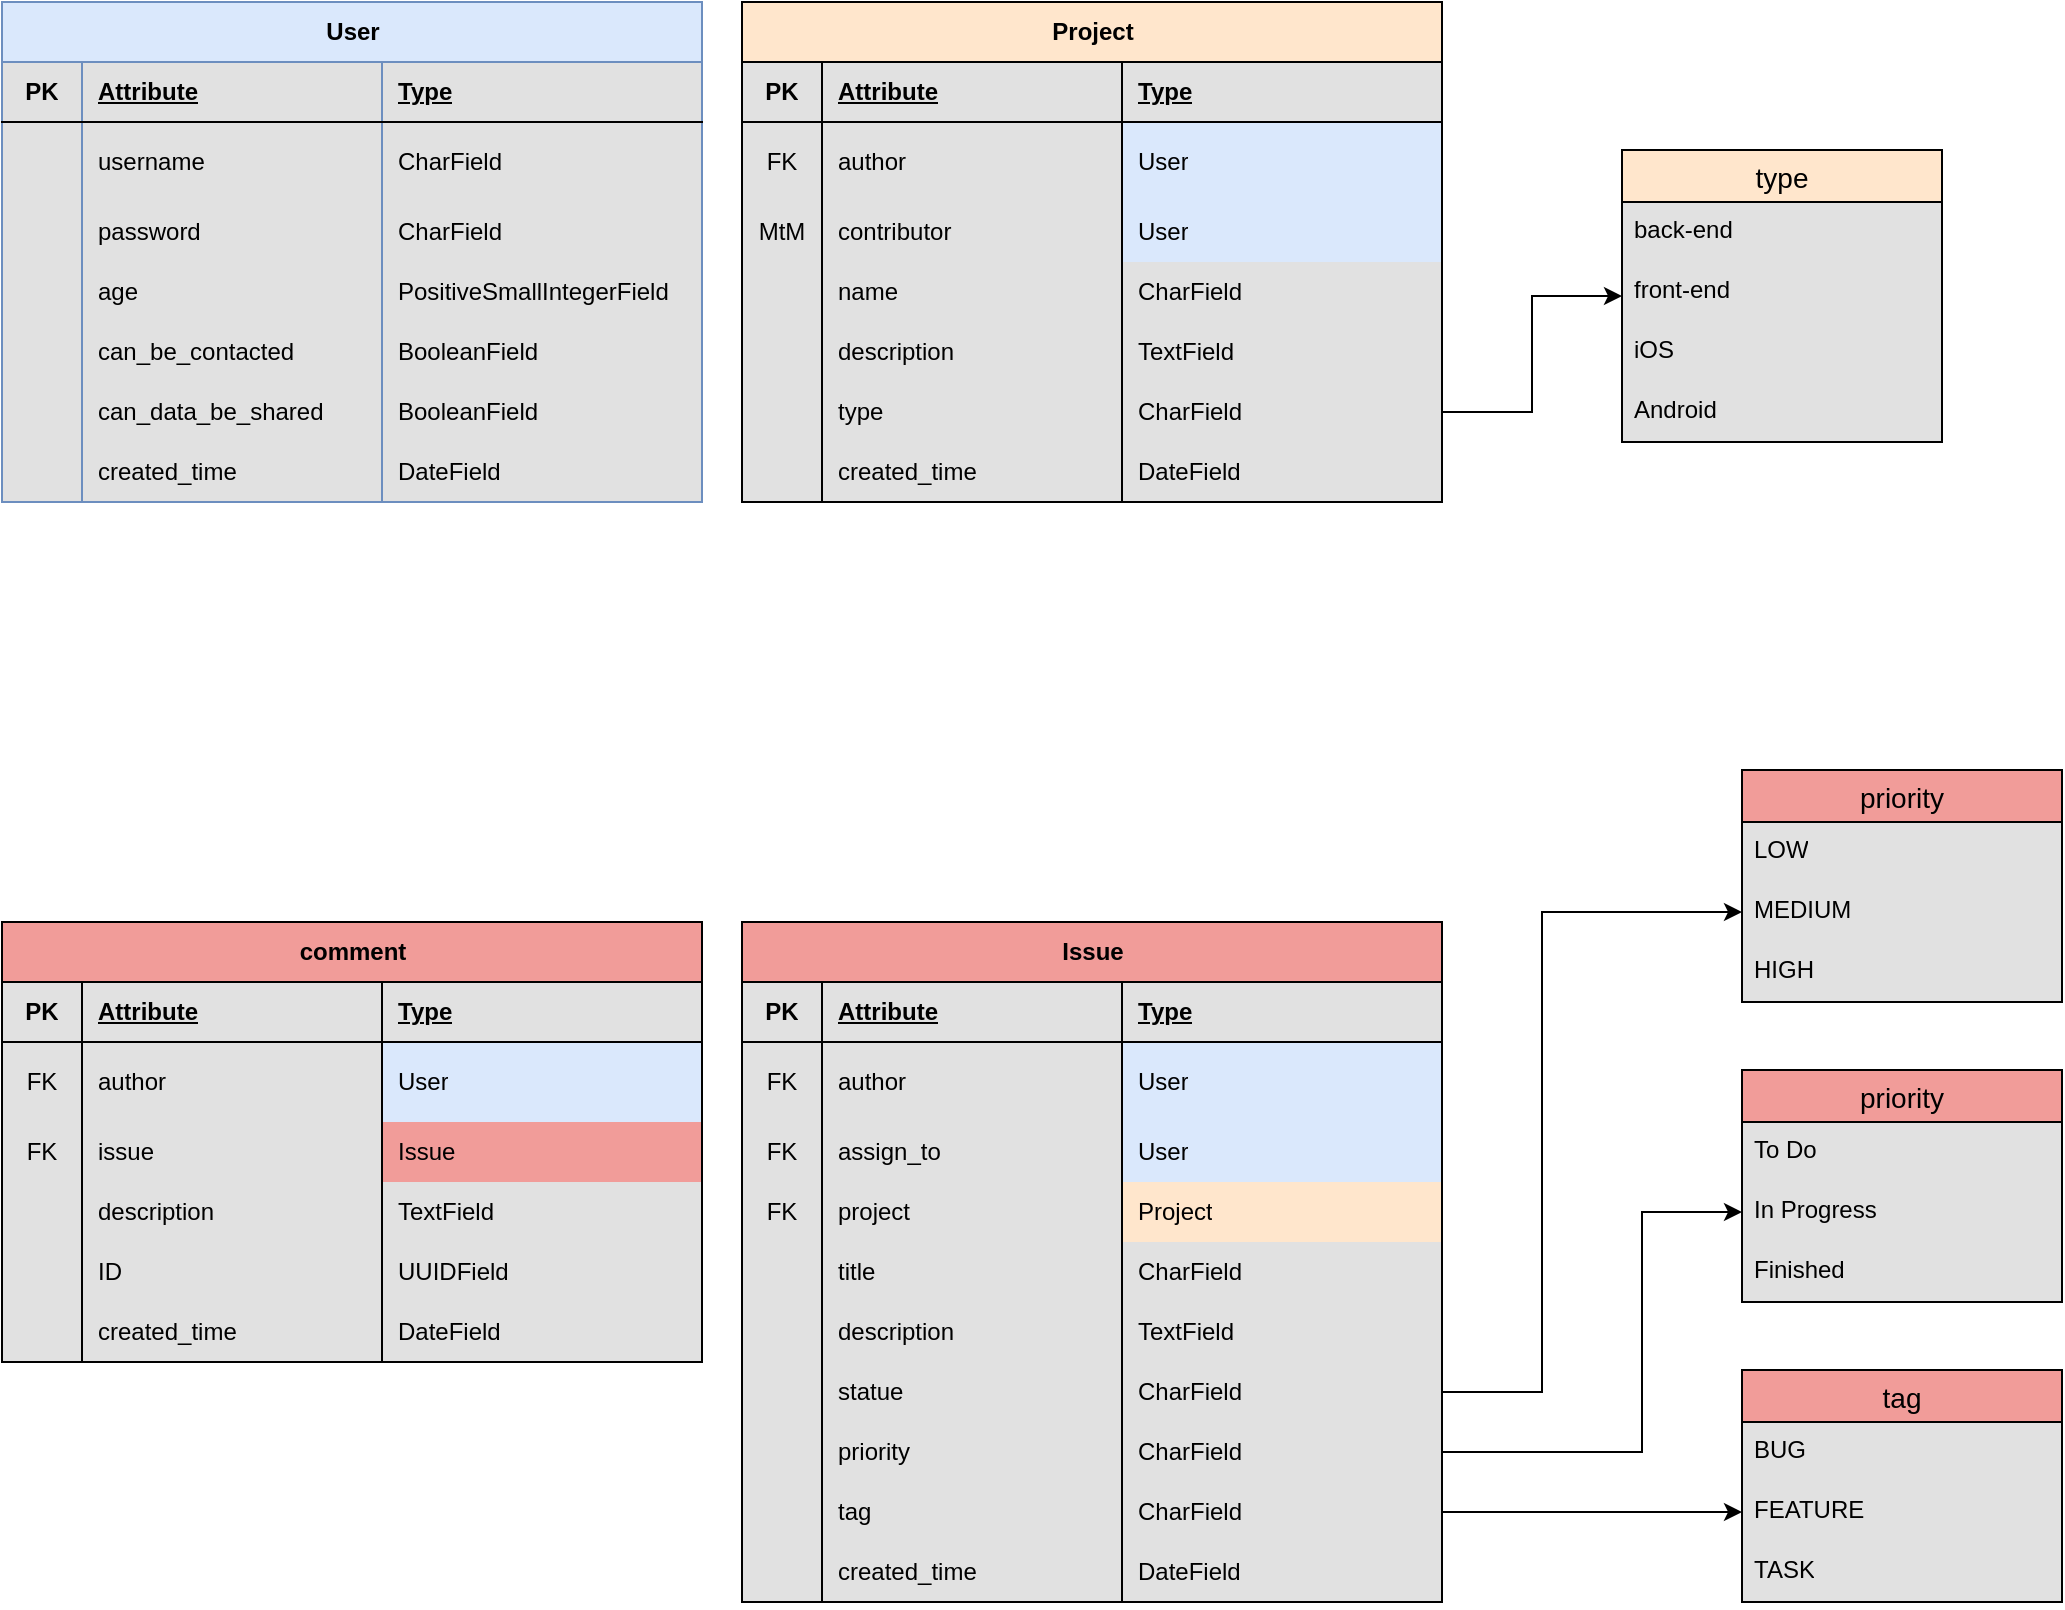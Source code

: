 <mxfile version="21.6.6" type="github">
  <diagram name="Page-1" id="hRt73MzeivpGr3lq0yE6">
    <mxGraphModel dx="1127" dy="781" grid="1" gridSize="10" guides="1" tooltips="1" connect="1" arrows="1" fold="1" page="1" pageScale="1" pageWidth="827" pageHeight="1169" math="0" shadow="0">
      <root>
        <mxCell id="0" />
        <mxCell id="1" parent="0" />
        <mxCell id="jlHGhS_9mQjkKGIasaXm-36" value="User" style="shape=table;startSize=30;container=1;collapsible=1;childLayout=tableLayout;fixedRows=1;rowLines=0;fontStyle=1;align=center;resizeLast=1;html=1;fillColor=#dae8fc;strokeColor=#6c8ebf;swimlaneFillColor=#E1E1E1;" parent="1" vertex="1">
          <mxGeometry y="40" width="350" height="250" as="geometry">
            <mxRectangle x="130" y="505" width="70" height="30" as="alternateBounds" />
          </mxGeometry>
        </mxCell>
        <mxCell id="jlHGhS_9mQjkKGIasaXm-37" value="" style="shape=tableRow;horizontal=0;startSize=0;swimlaneHead=0;swimlaneBody=0;fillColor=none;collapsible=0;dropTarget=0;points=[[0,0.5],[1,0.5]];portConstraint=eastwest;top=0;left=0;right=0;bottom=1;" parent="jlHGhS_9mQjkKGIasaXm-36" vertex="1">
          <mxGeometry y="30" width="350" height="30" as="geometry" />
        </mxCell>
        <mxCell id="jlHGhS_9mQjkKGIasaXm-38" value="PK" style="shape=partialRectangle;connectable=0;fillColor=none;top=0;left=0;bottom=0;right=0;fontStyle=1;overflow=hidden;whiteSpace=wrap;html=1;" parent="jlHGhS_9mQjkKGIasaXm-37" vertex="1">
          <mxGeometry width="40" height="30" as="geometry">
            <mxRectangle width="40" height="30" as="alternateBounds" />
          </mxGeometry>
        </mxCell>
        <mxCell id="jlHGhS_9mQjkKGIasaXm-39" value="Attribute" style="shape=partialRectangle;connectable=0;fillColor=none;top=0;left=0;bottom=0;right=0;align=left;spacingLeft=6;fontStyle=5;overflow=hidden;whiteSpace=wrap;html=1;" parent="jlHGhS_9mQjkKGIasaXm-37" vertex="1">
          <mxGeometry x="40" width="150" height="30" as="geometry">
            <mxRectangle width="150" height="30" as="alternateBounds" />
          </mxGeometry>
        </mxCell>
        <mxCell id="jlHGhS_9mQjkKGIasaXm-49" value="Type" style="shape=partialRectangle;connectable=0;fillColor=none;top=0;left=0;bottom=0;right=0;align=left;spacingLeft=6;fontStyle=5;overflow=hidden;whiteSpace=wrap;html=1;" parent="jlHGhS_9mQjkKGIasaXm-37" vertex="1">
          <mxGeometry x="190" width="160" height="30" as="geometry">
            <mxRectangle width="160" height="30" as="alternateBounds" />
          </mxGeometry>
        </mxCell>
        <mxCell id="jlHGhS_9mQjkKGIasaXm-40" value="" style="shape=tableRow;horizontal=0;startSize=0;swimlaneHead=0;swimlaneBody=0;fillColor=none;collapsible=0;dropTarget=0;points=[[0,0.5],[1,0.5]];portConstraint=eastwest;top=0;left=0;right=0;bottom=0;" parent="jlHGhS_9mQjkKGIasaXm-36" vertex="1">
          <mxGeometry y="60" width="350" height="40" as="geometry" />
        </mxCell>
        <mxCell id="jlHGhS_9mQjkKGIasaXm-41" value="" style="shape=partialRectangle;connectable=0;fillColor=none;top=0;left=0;bottom=0;right=0;editable=1;overflow=hidden;whiteSpace=wrap;html=1;" parent="jlHGhS_9mQjkKGIasaXm-40" vertex="1">
          <mxGeometry width="40" height="40" as="geometry">
            <mxRectangle width="40" height="40" as="alternateBounds" />
          </mxGeometry>
        </mxCell>
        <mxCell id="jlHGhS_9mQjkKGIasaXm-42" value="username" style="shape=partialRectangle;connectable=0;fillColor=none;top=0;left=0;bottom=0;right=0;align=left;spacingLeft=6;overflow=hidden;whiteSpace=wrap;html=1;" parent="jlHGhS_9mQjkKGIasaXm-40" vertex="1">
          <mxGeometry x="40" width="150" height="40" as="geometry">
            <mxRectangle width="150" height="40" as="alternateBounds" />
          </mxGeometry>
        </mxCell>
        <mxCell id="jlHGhS_9mQjkKGIasaXm-50" value="CharField" style="shape=partialRectangle;connectable=0;fillColor=none;top=0;left=0;bottom=0;right=0;align=left;spacingLeft=6;overflow=hidden;whiteSpace=wrap;html=1;" parent="jlHGhS_9mQjkKGIasaXm-40" vertex="1">
          <mxGeometry x="190" width="160" height="40" as="geometry">
            <mxRectangle width="160" height="40" as="alternateBounds" />
          </mxGeometry>
        </mxCell>
        <mxCell id="jlHGhS_9mQjkKGIasaXm-43" value="" style="shape=tableRow;horizontal=0;startSize=0;swimlaneHead=0;swimlaneBody=0;fillColor=none;collapsible=0;dropTarget=0;points=[[0,0.5],[1,0.5]];portConstraint=eastwest;top=0;left=0;right=0;bottom=0;" parent="jlHGhS_9mQjkKGIasaXm-36" vertex="1">
          <mxGeometry y="100" width="350" height="30" as="geometry" />
        </mxCell>
        <mxCell id="jlHGhS_9mQjkKGIasaXm-44" value="" style="shape=partialRectangle;connectable=0;fillColor=none;top=0;left=0;bottom=0;right=0;editable=1;overflow=hidden;whiteSpace=wrap;html=1;" parent="jlHGhS_9mQjkKGIasaXm-43" vertex="1">
          <mxGeometry width="40" height="30" as="geometry">
            <mxRectangle width="40" height="30" as="alternateBounds" />
          </mxGeometry>
        </mxCell>
        <mxCell id="jlHGhS_9mQjkKGIasaXm-45" value="password" style="shape=partialRectangle;connectable=0;fillColor=none;top=0;left=0;bottom=0;right=0;align=left;spacingLeft=6;overflow=hidden;whiteSpace=wrap;html=1;" parent="jlHGhS_9mQjkKGIasaXm-43" vertex="1">
          <mxGeometry x="40" width="150" height="30" as="geometry">
            <mxRectangle width="150" height="30" as="alternateBounds" />
          </mxGeometry>
        </mxCell>
        <mxCell id="jlHGhS_9mQjkKGIasaXm-51" value="CharField" style="shape=partialRectangle;connectable=0;fillColor=none;top=0;left=0;bottom=0;right=0;align=left;spacingLeft=6;overflow=hidden;whiteSpace=wrap;html=1;" parent="jlHGhS_9mQjkKGIasaXm-43" vertex="1">
          <mxGeometry x="190" width="160" height="30" as="geometry">
            <mxRectangle width="160" height="30" as="alternateBounds" />
          </mxGeometry>
        </mxCell>
        <mxCell id="jlHGhS_9mQjkKGIasaXm-46" value="" style="shape=tableRow;horizontal=0;startSize=0;swimlaneHead=0;swimlaneBody=0;fillColor=none;collapsible=0;dropTarget=0;points=[[0,0.5],[1,0.5]];portConstraint=eastwest;top=0;left=0;right=0;bottom=0;" parent="jlHGhS_9mQjkKGIasaXm-36" vertex="1">
          <mxGeometry y="130" width="350" height="30" as="geometry" />
        </mxCell>
        <mxCell id="jlHGhS_9mQjkKGIasaXm-47" value="" style="shape=partialRectangle;connectable=0;fillColor=none;top=0;left=0;bottom=0;right=0;editable=1;overflow=hidden;whiteSpace=wrap;html=1;" parent="jlHGhS_9mQjkKGIasaXm-46" vertex="1">
          <mxGeometry width="40" height="30" as="geometry">
            <mxRectangle width="40" height="30" as="alternateBounds" />
          </mxGeometry>
        </mxCell>
        <mxCell id="jlHGhS_9mQjkKGIasaXm-48" value="age" style="shape=partialRectangle;connectable=0;fillColor=none;top=0;left=0;bottom=0;right=0;align=left;spacingLeft=6;overflow=hidden;whiteSpace=wrap;html=1;" parent="jlHGhS_9mQjkKGIasaXm-46" vertex="1">
          <mxGeometry x="40" width="150" height="30" as="geometry">
            <mxRectangle width="150" height="30" as="alternateBounds" />
          </mxGeometry>
        </mxCell>
        <mxCell id="jlHGhS_9mQjkKGIasaXm-52" value="PositiveSmallIntegerField" style="shape=partialRectangle;connectable=0;fillColor=none;top=0;left=0;bottom=0;right=0;align=left;spacingLeft=6;overflow=hidden;whiteSpace=wrap;html=1;" parent="jlHGhS_9mQjkKGIasaXm-46" vertex="1">
          <mxGeometry x="190" width="160" height="30" as="geometry">
            <mxRectangle width="160" height="30" as="alternateBounds" />
          </mxGeometry>
        </mxCell>
        <mxCell id="jlHGhS_9mQjkKGIasaXm-53" style="shape=tableRow;horizontal=0;startSize=0;swimlaneHead=0;swimlaneBody=0;fillColor=none;collapsible=0;dropTarget=0;points=[[0,0.5],[1,0.5]];portConstraint=eastwest;top=0;left=0;right=0;bottom=0;" parent="jlHGhS_9mQjkKGIasaXm-36" vertex="1">
          <mxGeometry y="160" width="350" height="30" as="geometry" />
        </mxCell>
        <mxCell id="jlHGhS_9mQjkKGIasaXm-54" style="shape=partialRectangle;connectable=0;fillColor=none;top=0;left=0;bottom=0;right=0;editable=1;overflow=hidden;whiteSpace=wrap;html=1;" parent="jlHGhS_9mQjkKGIasaXm-53" vertex="1">
          <mxGeometry width="40" height="30" as="geometry">
            <mxRectangle width="40" height="30" as="alternateBounds" />
          </mxGeometry>
        </mxCell>
        <mxCell id="jlHGhS_9mQjkKGIasaXm-55" value="can_be_contacted" style="shape=partialRectangle;connectable=0;fillColor=none;top=0;left=0;bottom=0;right=0;align=left;spacingLeft=6;overflow=hidden;whiteSpace=wrap;html=1;" parent="jlHGhS_9mQjkKGIasaXm-53" vertex="1">
          <mxGeometry x="40" width="150" height="30" as="geometry">
            <mxRectangle width="150" height="30" as="alternateBounds" />
          </mxGeometry>
        </mxCell>
        <mxCell id="jlHGhS_9mQjkKGIasaXm-56" value="BooleanField" style="shape=partialRectangle;connectable=0;fillColor=none;top=0;left=0;bottom=0;right=0;align=left;spacingLeft=6;overflow=hidden;whiteSpace=wrap;html=1;" parent="jlHGhS_9mQjkKGIasaXm-53" vertex="1">
          <mxGeometry x="190" width="160" height="30" as="geometry">
            <mxRectangle width="160" height="30" as="alternateBounds" />
          </mxGeometry>
        </mxCell>
        <mxCell id="jlHGhS_9mQjkKGIasaXm-57" style="shape=tableRow;horizontal=0;startSize=0;swimlaneHead=0;swimlaneBody=0;fillColor=none;collapsible=0;dropTarget=0;points=[[0,0.5],[1,0.5]];portConstraint=eastwest;top=0;left=0;right=0;bottom=0;" parent="jlHGhS_9mQjkKGIasaXm-36" vertex="1">
          <mxGeometry y="190" width="350" height="30" as="geometry" />
        </mxCell>
        <mxCell id="jlHGhS_9mQjkKGIasaXm-58" style="shape=partialRectangle;connectable=0;fillColor=none;top=0;left=0;bottom=0;right=0;editable=1;overflow=hidden;whiteSpace=wrap;html=1;" parent="jlHGhS_9mQjkKGIasaXm-57" vertex="1">
          <mxGeometry width="40" height="30" as="geometry">
            <mxRectangle width="40" height="30" as="alternateBounds" />
          </mxGeometry>
        </mxCell>
        <mxCell id="jlHGhS_9mQjkKGIasaXm-59" value="can_data_be_shared" style="shape=partialRectangle;connectable=0;fillColor=none;top=0;left=0;bottom=0;right=0;align=left;spacingLeft=6;overflow=hidden;whiteSpace=wrap;html=1;" parent="jlHGhS_9mQjkKGIasaXm-57" vertex="1">
          <mxGeometry x="40" width="150" height="30" as="geometry">
            <mxRectangle width="150" height="30" as="alternateBounds" />
          </mxGeometry>
        </mxCell>
        <mxCell id="jlHGhS_9mQjkKGIasaXm-60" value="BooleanField" style="shape=partialRectangle;connectable=0;fillColor=none;top=0;left=0;bottom=0;right=0;align=left;spacingLeft=6;overflow=hidden;whiteSpace=wrap;html=1;" parent="jlHGhS_9mQjkKGIasaXm-57" vertex="1">
          <mxGeometry x="190" width="160" height="30" as="geometry">
            <mxRectangle width="160" height="30" as="alternateBounds" />
          </mxGeometry>
        </mxCell>
        <mxCell id="rgfM2bZMvJBFgNOk26my-33" style="shape=tableRow;horizontal=0;startSize=0;swimlaneHead=0;swimlaneBody=0;fillColor=none;collapsible=0;dropTarget=0;points=[[0,0.5],[1,0.5]];portConstraint=eastwest;top=0;left=0;right=0;bottom=0;" vertex="1" parent="jlHGhS_9mQjkKGIasaXm-36">
          <mxGeometry y="220" width="350" height="30" as="geometry" />
        </mxCell>
        <mxCell id="rgfM2bZMvJBFgNOk26my-34" style="shape=partialRectangle;connectable=0;fillColor=none;top=0;left=0;bottom=0;right=0;editable=1;overflow=hidden;whiteSpace=wrap;html=1;" vertex="1" parent="rgfM2bZMvJBFgNOk26my-33">
          <mxGeometry width="40" height="30" as="geometry">
            <mxRectangle width="40" height="30" as="alternateBounds" />
          </mxGeometry>
        </mxCell>
        <mxCell id="rgfM2bZMvJBFgNOk26my-35" value="created_time" style="shape=partialRectangle;connectable=0;fillColor=none;top=0;left=0;bottom=0;right=0;align=left;spacingLeft=6;overflow=hidden;whiteSpace=wrap;html=1;" vertex="1" parent="rgfM2bZMvJBFgNOk26my-33">
          <mxGeometry x="40" width="150" height="30" as="geometry">
            <mxRectangle width="150" height="30" as="alternateBounds" />
          </mxGeometry>
        </mxCell>
        <mxCell id="rgfM2bZMvJBFgNOk26my-36" value="DateField" style="shape=partialRectangle;connectable=0;fillColor=none;top=0;left=0;bottom=0;right=0;align=left;spacingLeft=6;overflow=hidden;whiteSpace=wrap;html=1;" vertex="1" parent="rgfM2bZMvJBFgNOk26my-33">
          <mxGeometry x="190" width="160" height="30" as="geometry">
            <mxRectangle width="160" height="30" as="alternateBounds" />
          </mxGeometry>
        </mxCell>
        <mxCell id="jlHGhS_9mQjkKGIasaXm-62" value="Project" style="shape=table;startSize=30;container=1;collapsible=1;childLayout=tableLayout;fixedRows=1;rowLines=0;fontStyle=1;align=center;resizeLast=1;html=1;fillColor=#ffe6cc;strokeColor=#000000;swimlaneFillColor=#E1E1E1;" parent="1" vertex="1">
          <mxGeometry x="370" y="40" width="350" height="250" as="geometry">
            <mxRectangle x="130" y="505" width="70" height="30" as="alternateBounds" />
          </mxGeometry>
        </mxCell>
        <mxCell id="jlHGhS_9mQjkKGIasaXm-63" value="" style="shape=tableRow;horizontal=0;startSize=0;swimlaneHead=0;swimlaneBody=0;fillColor=none;collapsible=0;dropTarget=0;points=[[0,0.5],[1,0.5]];portConstraint=eastwest;top=0;left=0;right=0;bottom=1;" parent="jlHGhS_9mQjkKGIasaXm-62" vertex="1">
          <mxGeometry y="30" width="350" height="30" as="geometry" />
        </mxCell>
        <mxCell id="jlHGhS_9mQjkKGIasaXm-64" value="PK" style="shape=partialRectangle;connectable=0;fillColor=none;top=0;left=0;bottom=0;right=0;fontStyle=1;overflow=hidden;whiteSpace=wrap;html=1;" parent="jlHGhS_9mQjkKGIasaXm-63" vertex="1">
          <mxGeometry width="40" height="30" as="geometry">
            <mxRectangle width="40" height="30" as="alternateBounds" />
          </mxGeometry>
        </mxCell>
        <mxCell id="jlHGhS_9mQjkKGIasaXm-65" value="Attribute" style="shape=partialRectangle;connectable=0;fillColor=none;top=0;left=0;bottom=0;right=0;align=left;spacingLeft=6;fontStyle=5;overflow=hidden;whiteSpace=wrap;html=1;" parent="jlHGhS_9mQjkKGIasaXm-63" vertex="1">
          <mxGeometry x="40" width="150" height="30" as="geometry">
            <mxRectangle width="150" height="30" as="alternateBounds" />
          </mxGeometry>
        </mxCell>
        <mxCell id="jlHGhS_9mQjkKGIasaXm-66" value="Type" style="shape=partialRectangle;connectable=0;fillColor=none;top=0;left=0;bottom=0;right=0;align=left;spacingLeft=6;fontStyle=5;overflow=hidden;whiteSpace=wrap;html=1;strokeColor=default;" parent="jlHGhS_9mQjkKGIasaXm-63" vertex="1">
          <mxGeometry x="190" width="160" height="30" as="geometry">
            <mxRectangle width="160" height="30" as="alternateBounds" />
          </mxGeometry>
        </mxCell>
        <mxCell id="jlHGhS_9mQjkKGIasaXm-67" value="" style="shape=tableRow;horizontal=0;startSize=0;swimlaneHead=0;swimlaneBody=0;fillColor=none;collapsible=0;dropTarget=0;points=[[0,0.5],[1,0.5]];portConstraint=eastwest;top=0;left=0;right=0;bottom=0;" parent="jlHGhS_9mQjkKGIasaXm-62" vertex="1">
          <mxGeometry y="60" width="350" height="40" as="geometry" />
        </mxCell>
        <mxCell id="jlHGhS_9mQjkKGIasaXm-68" value="FK" style="shape=partialRectangle;connectable=0;fillColor=none;top=0;left=0;bottom=0;right=0;editable=1;overflow=hidden;whiteSpace=wrap;html=1;" parent="jlHGhS_9mQjkKGIasaXm-67" vertex="1">
          <mxGeometry width="40" height="40" as="geometry">
            <mxRectangle width="40" height="40" as="alternateBounds" />
          </mxGeometry>
        </mxCell>
        <mxCell id="jlHGhS_9mQjkKGIasaXm-69" value="author" style="shape=partialRectangle;connectable=0;fillColor=none;top=0;left=0;bottom=0;right=0;align=left;spacingLeft=6;overflow=hidden;whiteSpace=wrap;html=1;" parent="jlHGhS_9mQjkKGIasaXm-67" vertex="1">
          <mxGeometry x="40" width="150" height="40" as="geometry">
            <mxRectangle width="150" height="40" as="alternateBounds" />
          </mxGeometry>
        </mxCell>
        <mxCell id="jlHGhS_9mQjkKGIasaXm-70" value="User" style="shape=partialRectangle;connectable=0;fillColor=#dae8fc;top=1;left=1;bottom=0;right=1;align=left;spacingLeft=6;overflow=hidden;whiteSpace=wrap;html=1;strokeColor=#000000;strokeWidth=1;fillStyle=auto;perimeterSpacing=0;container=0;" parent="jlHGhS_9mQjkKGIasaXm-67" vertex="1">
          <mxGeometry x="190" width="160" height="40" as="geometry">
            <mxRectangle width="160" height="40" as="alternateBounds" />
          </mxGeometry>
        </mxCell>
        <mxCell id="jlHGhS_9mQjkKGIasaXm-71" value="" style="shape=tableRow;horizontal=0;startSize=0;swimlaneHead=0;swimlaneBody=0;fillColor=none;collapsible=0;dropTarget=0;points=[[0,0.5],[1,0.5]];portConstraint=eastwest;top=0;left=0;right=0;bottom=0;" parent="jlHGhS_9mQjkKGIasaXm-62" vertex="1">
          <mxGeometry y="100" width="350" height="30" as="geometry" />
        </mxCell>
        <mxCell id="jlHGhS_9mQjkKGIasaXm-72" value="MtM" style="shape=partialRectangle;connectable=0;fillColor=none;top=0;left=0;bottom=0;right=0;editable=1;overflow=hidden;whiteSpace=wrap;html=1;" parent="jlHGhS_9mQjkKGIasaXm-71" vertex="1">
          <mxGeometry width="40" height="30" as="geometry">
            <mxRectangle width="40" height="30" as="alternateBounds" />
          </mxGeometry>
        </mxCell>
        <mxCell id="jlHGhS_9mQjkKGIasaXm-73" value="contributor" style="shape=partialRectangle;connectable=0;fillColor=none;top=0;left=0;bottom=0;right=0;align=left;spacingLeft=6;overflow=hidden;whiteSpace=wrap;html=1;" parent="jlHGhS_9mQjkKGIasaXm-71" vertex="1">
          <mxGeometry x="40" width="150" height="30" as="geometry">
            <mxRectangle width="150" height="30" as="alternateBounds" />
          </mxGeometry>
        </mxCell>
        <mxCell id="jlHGhS_9mQjkKGIasaXm-74" value="User" style="shape=partialRectangle;connectable=0;fillColor=#dae8fc;top=0;left=1;bottom=0;right=1;align=left;spacingLeft=6;overflow=hidden;whiteSpace=wrap;html=1;strokeColor=#000000;" parent="jlHGhS_9mQjkKGIasaXm-71" vertex="1">
          <mxGeometry x="190" width="160" height="30" as="geometry">
            <mxRectangle width="160" height="30" as="alternateBounds" />
          </mxGeometry>
        </mxCell>
        <mxCell id="jlHGhS_9mQjkKGIasaXm-75" value="" style="shape=tableRow;horizontal=0;startSize=0;swimlaneHead=0;swimlaneBody=0;fillColor=none;collapsible=0;dropTarget=0;points=[[0,0.5],[1,0.5]];portConstraint=eastwest;top=0;left=0;right=0;bottom=0;" parent="jlHGhS_9mQjkKGIasaXm-62" vertex="1">
          <mxGeometry y="130" width="350" height="30" as="geometry" />
        </mxCell>
        <mxCell id="jlHGhS_9mQjkKGIasaXm-76" value="" style="shape=partialRectangle;connectable=0;fillColor=none;top=0;left=0;bottom=0;right=0;editable=1;overflow=hidden;whiteSpace=wrap;html=1;" parent="jlHGhS_9mQjkKGIasaXm-75" vertex="1">
          <mxGeometry width="40" height="30" as="geometry">
            <mxRectangle width="40" height="30" as="alternateBounds" />
          </mxGeometry>
        </mxCell>
        <mxCell id="jlHGhS_9mQjkKGIasaXm-77" value="name" style="shape=partialRectangle;connectable=0;fillColor=none;top=0;left=0;bottom=0;right=0;align=left;spacingLeft=6;overflow=hidden;whiteSpace=wrap;html=1;" parent="jlHGhS_9mQjkKGIasaXm-75" vertex="1">
          <mxGeometry x="40" width="150" height="30" as="geometry">
            <mxRectangle width="150" height="30" as="alternateBounds" />
          </mxGeometry>
        </mxCell>
        <mxCell id="jlHGhS_9mQjkKGIasaXm-78" value="CharField" style="shape=partialRectangle;connectable=0;fillColor=none;top=0;left=0;bottom=0;right=0;align=left;spacingLeft=6;overflow=hidden;whiteSpace=wrap;html=1;" parent="jlHGhS_9mQjkKGIasaXm-75" vertex="1">
          <mxGeometry x="190" width="160" height="30" as="geometry">
            <mxRectangle width="160" height="30" as="alternateBounds" />
          </mxGeometry>
        </mxCell>
        <mxCell id="jlHGhS_9mQjkKGIasaXm-79" style="shape=tableRow;horizontal=0;startSize=0;swimlaneHead=0;swimlaneBody=0;fillColor=none;collapsible=0;dropTarget=0;points=[[0,0.5],[1,0.5]];portConstraint=eastwest;top=0;left=0;right=0;bottom=0;" parent="jlHGhS_9mQjkKGIasaXm-62" vertex="1">
          <mxGeometry y="160" width="350" height="30" as="geometry" />
        </mxCell>
        <mxCell id="jlHGhS_9mQjkKGIasaXm-80" style="shape=partialRectangle;connectable=0;fillColor=none;top=0;left=0;bottom=0;right=0;editable=1;overflow=hidden;whiteSpace=wrap;html=1;" parent="jlHGhS_9mQjkKGIasaXm-79" vertex="1">
          <mxGeometry width="40" height="30" as="geometry">
            <mxRectangle width="40" height="30" as="alternateBounds" />
          </mxGeometry>
        </mxCell>
        <mxCell id="jlHGhS_9mQjkKGIasaXm-81" value="description" style="shape=partialRectangle;connectable=0;fillColor=none;top=0;left=0;bottom=0;right=0;align=left;spacingLeft=6;overflow=hidden;whiteSpace=wrap;html=1;" parent="jlHGhS_9mQjkKGIasaXm-79" vertex="1">
          <mxGeometry x="40" width="150" height="30" as="geometry">
            <mxRectangle width="150" height="30" as="alternateBounds" />
          </mxGeometry>
        </mxCell>
        <mxCell id="jlHGhS_9mQjkKGIasaXm-82" value="&lt;div&gt;TextField&lt;/div&gt;" style="shape=partialRectangle;connectable=0;fillColor=none;top=0;left=0;bottom=0;right=0;align=left;spacingLeft=6;overflow=hidden;whiteSpace=wrap;html=1;" parent="jlHGhS_9mQjkKGIasaXm-79" vertex="1">
          <mxGeometry x="190" width="160" height="30" as="geometry">
            <mxRectangle width="160" height="30" as="alternateBounds" />
          </mxGeometry>
        </mxCell>
        <mxCell id="jlHGhS_9mQjkKGIasaXm-83" style="shape=tableRow;horizontal=0;startSize=0;swimlaneHead=0;swimlaneBody=0;fillColor=none;collapsible=0;dropTarget=0;points=[[0,0.5],[1,0.5]];portConstraint=eastwest;top=0;left=0;right=0;bottom=0;" parent="jlHGhS_9mQjkKGIasaXm-62" vertex="1">
          <mxGeometry y="190" width="350" height="30" as="geometry" />
        </mxCell>
        <mxCell id="jlHGhS_9mQjkKGIasaXm-84" style="shape=partialRectangle;connectable=0;fillColor=none;top=0;left=0;bottom=0;right=0;editable=1;overflow=hidden;whiteSpace=wrap;html=1;" parent="jlHGhS_9mQjkKGIasaXm-83" vertex="1">
          <mxGeometry width="40" height="30" as="geometry">
            <mxRectangle width="40" height="30" as="alternateBounds" />
          </mxGeometry>
        </mxCell>
        <mxCell id="jlHGhS_9mQjkKGIasaXm-85" value="type" style="shape=partialRectangle;connectable=0;fillColor=none;top=0;left=0;bottom=0;right=0;align=left;spacingLeft=6;overflow=hidden;whiteSpace=wrap;html=1;" parent="jlHGhS_9mQjkKGIasaXm-83" vertex="1">
          <mxGeometry x="40" width="150" height="30" as="geometry">
            <mxRectangle width="150" height="30" as="alternateBounds" />
          </mxGeometry>
        </mxCell>
        <mxCell id="jlHGhS_9mQjkKGIasaXm-86" value="CharField" style="shape=partialRectangle;connectable=0;fillColor=none;top=0;left=0;bottom=0;right=0;align=left;spacingLeft=6;overflow=hidden;whiteSpace=wrap;html=1;" parent="jlHGhS_9mQjkKGIasaXm-83" vertex="1">
          <mxGeometry x="190" width="160" height="30" as="geometry">
            <mxRectangle width="160" height="30" as="alternateBounds" />
          </mxGeometry>
        </mxCell>
        <mxCell id="rgfM2bZMvJBFgNOk26my-29" style="shape=tableRow;horizontal=0;startSize=0;swimlaneHead=0;swimlaneBody=0;fillColor=none;collapsible=0;dropTarget=0;points=[[0,0.5],[1,0.5]];portConstraint=eastwest;top=0;left=0;right=0;bottom=0;" vertex="1" parent="jlHGhS_9mQjkKGIasaXm-62">
          <mxGeometry y="220" width="350" height="30" as="geometry" />
        </mxCell>
        <mxCell id="rgfM2bZMvJBFgNOk26my-30" style="shape=partialRectangle;connectable=0;fillColor=none;top=0;left=0;bottom=0;right=0;editable=1;overflow=hidden;whiteSpace=wrap;html=1;" vertex="1" parent="rgfM2bZMvJBFgNOk26my-29">
          <mxGeometry width="40" height="30" as="geometry">
            <mxRectangle width="40" height="30" as="alternateBounds" />
          </mxGeometry>
        </mxCell>
        <mxCell id="rgfM2bZMvJBFgNOk26my-31" value="created_time" style="shape=partialRectangle;connectable=0;fillColor=none;top=0;left=0;bottom=0;right=0;align=left;spacingLeft=6;overflow=hidden;whiteSpace=wrap;html=1;" vertex="1" parent="rgfM2bZMvJBFgNOk26my-29">
          <mxGeometry x="40" width="150" height="30" as="geometry">
            <mxRectangle width="150" height="30" as="alternateBounds" />
          </mxGeometry>
        </mxCell>
        <mxCell id="rgfM2bZMvJBFgNOk26my-32" value="DateField" style="shape=partialRectangle;connectable=0;fillColor=none;top=0;left=0;bottom=0;right=0;align=left;spacingLeft=6;overflow=hidden;whiteSpace=wrap;html=1;" vertex="1" parent="rgfM2bZMvJBFgNOk26my-29">
          <mxGeometry x="190" width="160" height="30" as="geometry">
            <mxRectangle width="160" height="30" as="alternateBounds" />
          </mxGeometry>
        </mxCell>
        <mxCell id="jlHGhS_9mQjkKGIasaXm-87" value="type" style="swimlane;fontStyle=0;childLayout=stackLayout;horizontal=1;startSize=26;horizontalStack=0;resizeParent=1;resizeParentMax=0;resizeLast=0;collapsible=1;marginBottom=0;align=center;fontSize=14;fillColor=#ffe6cc;strokeColor=#000000;swimlaneFillColor=#E1E1E1;" parent="1" vertex="1">
          <mxGeometry x="810" y="114" width="160" height="146" as="geometry">
            <mxRectangle x="650" y="440" width="60" height="30" as="alternateBounds" />
          </mxGeometry>
        </mxCell>
        <mxCell id="jlHGhS_9mQjkKGIasaXm-88" value="back-end" style="text;strokeColor=none;fillColor=none;spacingLeft=4;spacingRight=4;overflow=hidden;rotatable=0;points=[[0,0.5],[1,0.5]];portConstraint=eastwest;fontSize=12;whiteSpace=wrap;html=1;" parent="jlHGhS_9mQjkKGIasaXm-87" vertex="1">
          <mxGeometry y="26" width="160" height="30" as="geometry" />
        </mxCell>
        <mxCell id="jlHGhS_9mQjkKGIasaXm-89" value="front-end" style="text;strokeColor=none;fillColor=none;spacingLeft=4;spacingRight=4;overflow=hidden;rotatable=0;points=[[0,0.5],[1,0.5]];portConstraint=eastwest;fontSize=12;whiteSpace=wrap;html=1;" parent="jlHGhS_9mQjkKGIasaXm-87" vertex="1">
          <mxGeometry y="56" width="160" height="30" as="geometry" />
        </mxCell>
        <mxCell id="jlHGhS_9mQjkKGIasaXm-90" value="iOS" style="text;strokeColor=none;fillColor=none;spacingLeft=4;spacingRight=4;overflow=hidden;rotatable=0;points=[[0,0.5],[1,0.5]];portConstraint=eastwest;fontSize=12;whiteSpace=wrap;html=1;" parent="jlHGhS_9mQjkKGIasaXm-87" vertex="1">
          <mxGeometry y="86" width="160" height="30" as="geometry" />
        </mxCell>
        <mxCell id="jlHGhS_9mQjkKGIasaXm-92" value="Android" style="text;strokeColor=none;fillColor=none;spacingLeft=4;spacingRight=4;overflow=hidden;rotatable=0;points=[[0,0.5],[1,0.5]];portConstraint=eastwest;fontSize=12;whiteSpace=wrap;html=1;" parent="jlHGhS_9mQjkKGIasaXm-87" vertex="1">
          <mxGeometry y="116" width="160" height="30" as="geometry" />
        </mxCell>
        <mxCell id="jlHGhS_9mQjkKGIasaXm-91" style="edgeStyle=orthogonalEdgeStyle;rounded=0;orthogonalLoop=1;jettySize=auto;html=1;exitX=1;exitY=0.5;exitDx=0;exitDy=0;entryX=0;entryY=0.5;entryDx=0;entryDy=0;" parent="1" source="jlHGhS_9mQjkKGIasaXm-83" target="jlHGhS_9mQjkKGIasaXm-87" edge="1">
          <mxGeometry relative="1" as="geometry" />
        </mxCell>
        <mxCell id="jlHGhS_9mQjkKGIasaXm-118" value="Issue" style="shape=table;startSize=30;container=1;collapsible=1;childLayout=tableLayout;fixedRows=1;rowLines=0;fontStyle=1;align=center;resizeLast=1;html=1;fillColor=#F19C99;strokeColor=#000000;swimlaneFillColor=#E1E1E1;" parent="1" vertex="1">
          <mxGeometry x="370" y="500" width="350" height="340" as="geometry">
            <mxRectangle x="130" y="505" width="70" height="30" as="alternateBounds" />
          </mxGeometry>
        </mxCell>
        <mxCell id="jlHGhS_9mQjkKGIasaXm-119" value="" style="shape=tableRow;horizontal=0;startSize=0;swimlaneHead=0;swimlaneBody=0;fillColor=none;collapsible=0;dropTarget=0;points=[[0,0.5],[1,0.5]];portConstraint=eastwest;top=0;left=0;right=0;bottom=1;" parent="jlHGhS_9mQjkKGIasaXm-118" vertex="1">
          <mxGeometry y="30" width="350" height="30" as="geometry" />
        </mxCell>
        <mxCell id="jlHGhS_9mQjkKGIasaXm-120" value="PK" style="shape=partialRectangle;connectable=0;fillColor=none;top=0;left=0;bottom=0;right=0;fontStyle=1;overflow=hidden;whiteSpace=wrap;html=1;" parent="jlHGhS_9mQjkKGIasaXm-119" vertex="1">
          <mxGeometry width="40" height="30" as="geometry">
            <mxRectangle width="40" height="30" as="alternateBounds" />
          </mxGeometry>
        </mxCell>
        <mxCell id="jlHGhS_9mQjkKGIasaXm-121" value="Attribute" style="shape=partialRectangle;connectable=0;fillColor=none;top=0;left=0;bottom=0;right=0;align=left;spacingLeft=6;fontStyle=5;overflow=hidden;whiteSpace=wrap;html=1;" parent="jlHGhS_9mQjkKGIasaXm-119" vertex="1">
          <mxGeometry x="40" width="150" height="30" as="geometry">
            <mxRectangle width="150" height="30" as="alternateBounds" />
          </mxGeometry>
        </mxCell>
        <mxCell id="jlHGhS_9mQjkKGIasaXm-122" value="Type" style="shape=partialRectangle;connectable=0;fillColor=none;top=0;left=0;bottom=0;right=0;align=left;spacingLeft=6;fontStyle=5;overflow=hidden;whiteSpace=wrap;html=1;strokeColor=default;" parent="jlHGhS_9mQjkKGIasaXm-119" vertex="1">
          <mxGeometry x="190" width="160" height="30" as="geometry">
            <mxRectangle width="160" height="30" as="alternateBounds" />
          </mxGeometry>
        </mxCell>
        <mxCell id="jlHGhS_9mQjkKGIasaXm-123" value="" style="shape=tableRow;horizontal=0;startSize=0;swimlaneHead=0;swimlaneBody=0;fillColor=none;collapsible=0;dropTarget=0;points=[[0,0.5],[1,0.5]];portConstraint=eastwest;top=0;left=0;right=0;bottom=0;" parent="jlHGhS_9mQjkKGIasaXm-118" vertex="1">
          <mxGeometry y="60" width="350" height="40" as="geometry" />
        </mxCell>
        <mxCell id="jlHGhS_9mQjkKGIasaXm-124" value="FK" style="shape=partialRectangle;connectable=0;fillColor=none;top=0;left=0;bottom=0;right=0;editable=1;overflow=hidden;whiteSpace=wrap;html=1;" parent="jlHGhS_9mQjkKGIasaXm-123" vertex="1">
          <mxGeometry width="40" height="40" as="geometry">
            <mxRectangle width="40" height="40" as="alternateBounds" />
          </mxGeometry>
        </mxCell>
        <mxCell id="jlHGhS_9mQjkKGIasaXm-125" value="author" style="shape=partialRectangle;connectable=0;fillColor=none;top=0;left=0;bottom=0;right=0;align=left;spacingLeft=6;overflow=hidden;whiteSpace=wrap;html=1;" parent="jlHGhS_9mQjkKGIasaXm-123" vertex="1">
          <mxGeometry x="40" width="150" height="40" as="geometry">
            <mxRectangle width="150" height="40" as="alternateBounds" />
          </mxGeometry>
        </mxCell>
        <mxCell id="jlHGhS_9mQjkKGIasaXm-126" value="User" style="shape=partialRectangle;connectable=0;fillColor=#dae8fc;top=1;left=1;bottom=0;right=1;align=left;spacingLeft=6;overflow=hidden;whiteSpace=wrap;html=1;strokeColor=#000000;strokeWidth=1;fillStyle=auto;perimeterSpacing=0;container=0;" parent="jlHGhS_9mQjkKGIasaXm-123" vertex="1">
          <mxGeometry x="190" width="160" height="40" as="geometry">
            <mxRectangle width="160" height="40" as="alternateBounds" />
          </mxGeometry>
        </mxCell>
        <mxCell id="jlHGhS_9mQjkKGIasaXm-147" style="shape=tableRow;horizontal=0;startSize=0;swimlaneHead=0;swimlaneBody=0;fillColor=none;collapsible=0;dropTarget=0;points=[[0,0.5],[1,0.5]];portConstraint=eastwest;top=0;left=0;right=0;bottom=0;" parent="jlHGhS_9mQjkKGIasaXm-118" vertex="1">
          <mxGeometry y="100" width="350" height="30" as="geometry" />
        </mxCell>
        <mxCell id="jlHGhS_9mQjkKGIasaXm-148" value="FK" style="shape=partialRectangle;connectable=0;fillColor=none;top=0;left=0;bottom=0;right=0;editable=1;overflow=hidden;whiteSpace=wrap;html=1;" parent="jlHGhS_9mQjkKGIasaXm-147" vertex="1">
          <mxGeometry width="40" height="30" as="geometry">
            <mxRectangle width="40" height="30" as="alternateBounds" />
          </mxGeometry>
        </mxCell>
        <mxCell id="jlHGhS_9mQjkKGIasaXm-149" value="assign_to" style="shape=partialRectangle;connectable=0;fillColor=none;top=0;left=0;bottom=0;right=0;align=left;spacingLeft=6;overflow=hidden;whiteSpace=wrap;html=1;" parent="jlHGhS_9mQjkKGIasaXm-147" vertex="1">
          <mxGeometry x="40" width="150" height="30" as="geometry">
            <mxRectangle width="150" height="30" as="alternateBounds" />
          </mxGeometry>
        </mxCell>
        <mxCell id="jlHGhS_9mQjkKGIasaXm-150" value="User" style="shape=partialRectangle;connectable=0;fillColor=#dae8fc;top=0;left=1;bottom=0;right=1;align=left;spacingLeft=6;overflow=hidden;whiteSpace=wrap;html=1;strokeColor=#000000;strokeWidth=1;" parent="jlHGhS_9mQjkKGIasaXm-147" vertex="1">
          <mxGeometry x="190" width="160" height="30" as="geometry">
            <mxRectangle width="160" height="30" as="alternateBounds" />
          </mxGeometry>
        </mxCell>
        <mxCell id="jlHGhS_9mQjkKGIasaXm-127" value="" style="shape=tableRow;horizontal=0;startSize=0;swimlaneHead=0;swimlaneBody=0;fillColor=none;collapsible=0;dropTarget=0;points=[[0,0.5],[1,0.5]];portConstraint=eastwest;top=0;left=0;right=0;bottom=0;" parent="jlHGhS_9mQjkKGIasaXm-118" vertex="1">
          <mxGeometry y="130" width="350" height="30" as="geometry" />
        </mxCell>
        <mxCell id="jlHGhS_9mQjkKGIasaXm-128" value="FK" style="shape=partialRectangle;connectable=0;fillColor=none;top=0;left=0;bottom=0;right=0;editable=1;overflow=hidden;whiteSpace=wrap;html=1;" parent="jlHGhS_9mQjkKGIasaXm-127" vertex="1">
          <mxGeometry width="40" height="30" as="geometry">
            <mxRectangle width="40" height="30" as="alternateBounds" />
          </mxGeometry>
        </mxCell>
        <mxCell id="jlHGhS_9mQjkKGIasaXm-129" value="project" style="shape=partialRectangle;connectable=0;fillColor=none;top=0;left=0;bottom=0;right=0;align=left;spacingLeft=6;overflow=hidden;whiteSpace=wrap;html=1;" parent="jlHGhS_9mQjkKGIasaXm-127" vertex="1">
          <mxGeometry x="40" width="150" height="30" as="geometry">
            <mxRectangle width="150" height="30" as="alternateBounds" />
          </mxGeometry>
        </mxCell>
        <mxCell id="jlHGhS_9mQjkKGIasaXm-130" value="Project" style="shape=partialRectangle;connectable=0;fillColor=#ffe6cc;top=0;left=1;bottom=0;right=1;align=left;spacingLeft=6;overflow=hidden;whiteSpace=wrap;html=1;strokeColor=#000000;strokeWidth=1;" parent="jlHGhS_9mQjkKGIasaXm-127" vertex="1">
          <mxGeometry x="190" width="160" height="30" as="geometry">
            <mxRectangle width="160" height="30" as="alternateBounds" />
          </mxGeometry>
        </mxCell>
        <mxCell id="jlHGhS_9mQjkKGIasaXm-131" value="" style="shape=tableRow;horizontal=0;startSize=0;swimlaneHead=0;swimlaneBody=0;fillColor=none;collapsible=0;dropTarget=0;points=[[0,0.5],[1,0.5]];portConstraint=eastwest;top=0;left=0;right=0;bottom=0;" parent="jlHGhS_9mQjkKGIasaXm-118" vertex="1">
          <mxGeometry y="160" width="350" height="30" as="geometry" />
        </mxCell>
        <mxCell id="jlHGhS_9mQjkKGIasaXm-132" value="" style="shape=partialRectangle;connectable=0;fillColor=none;top=0;left=0;bottom=0;right=0;editable=1;overflow=hidden;whiteSpace=wrap;html=1;" parent="jlHGhS_9mQjkKGIasaXm-131" vertex="1">
          <mxGeometry width="40" height="30" as="geometry">
            <mxRectangle width="40" height="30" as="alternateBounds" />
          </mxGeometry>
        </mxCell>
        <mxCell id="jlHGhS_9mQjkKGIasaXm-133" value="title" style="shape=partialRectangle;connectable=0;fillColor=none;top=0;left=0;bottom=0;right=0;align=left;spacingLeft=6;overflow=hidden;whiteSpace=wrap;html=1;" parent="jlHGhS_9mQjkKGIasaXm-131" vertex="1">
          <mxGeometry x="40" width="150" height="30" as="geometry">
            <mxRectangle width="150" height="30" as="alternateBounds" />
          </mxGeometry>
        </mxCell>
        <mxCell id="jlHGhS_9mQjkKGIasaXm-134" value="CharField" style="shape=partialRectangle;connectable=0;fillColor=none;top=0;left=0;bottom=0;right=0;align=left;spacingLeft=6;overflow=hidden;whiteSpace=wrap;html=1;" parent="jlHGhS_9mQjkKGIasaXm-131" vertex="1">
          <mxGeometry x="190" width="160" height="30" as="geometry">
            <mxRectangle width="160" height="30" as="alternateBounds" />
          </mxGeometry>
        </mxCell>
        <mxCell id="jlHGhS_9mQjkKGIasaXm-135" style="shape=tableRow;horizontal=0;startSize=0;swimlaneHead=0;swimlaneBody=0;fillColor=none;collapsible=0;dropTarget=0;points=[[0,0.5],[1,0.5]];portConstraint=eastwest;top=0;left=0;right=0;bottom=0;" parent="jlHGhS_9mQjkKGIasaXm-118" vertex="1">
          <mxGeometry y="190" width="350" height="30" as="geometry" />
        </mxCell>
        <mxCell id="jlHGhS_9mQjkKGIasaXm-136" style="shape=partialRectangle;connectable=0;fillColor=none;top=0;left=0;bottom=0;right=0;editable=1;overflow=hidden;whiteSpace=wrap;html=1;" parent="jlHGhS_9mQjkKGIasaXm-135" vertex="1">
          <mxGeometry width="40" height="30" as="geometry">
            <mxRectangle width="40" height="30" as="alternateBounds" />
          </mxGeometry>
        </mxCell>
        <mxCell id="jlHGhS_9mQjkKGIasaXm-137" value="description" style="shape=partialRectangle;connectable=0;fillColor=none;top=0;left=0;bottom=0;right=0;align=left;spacingLeft=6;overflow=hidden;whiteSpace=wrap;html=1;" parent="jlHGhS_9mQjkKGIasaXm-135" vertex="1">
          <mxGeometry x="40" width="150" height="30" as="geometry">
            <mxRectangle width="150" height="30" as="alternateBounds" />
          </mxGeometry>
        </mxCell>
        <mxCell id="jlHGhS_9mQjkKGIasaXm-138" value="&lt;div&gt;TextField&lt;/div&gt;" style="shape=partialRectangle;connectable=0;fillColor=none;top=0;left=0;bottom=0;right=0;align=left;spacingLeft=6;overflow=hidden;whiteSpace=wrap;html=1;" parent="jlHGhS_9mQjkKGIasaXm-135" vertex="1">
          <mxGeometry x="190" width="160" height="30" as="geometry">
            <mxRectangle width="160" height="30" as="alternateBounds" />
          </mxGeometry>
        </mxCell>
        <mxCell id="jlHGhS_9mQjkKGIasaXm-139" style="shape=tableRow;horizontal=0;startSize=0;swimlaneHead=0;swimlaneBody=0;fillColor=none;collapsible=0;dropTarget=0;points=[[0,0.5],[1,0.5]];portConstraint=eastwest;top=0;left=0;right=0;bottom=0;" parent="jlHGhS_9mQjkKGIasaXm-118" vertex="1">
          <mxGeometry y="220" width="350" height="30" as="geometry" />
        </mxCell>
        <mxCell id="jlHGhS_9mQjkKGIasaXm-140" style="shape=partialRectangle;connectable=0;fillColor=none;top=0;left=0;bottom=0;right=0;editable=1;overflow=hidden;whiteSpace=wrap;html=1;" parent="jlHGhS_9mQjkKGIasaXm-139" vertex="1">
          <mxGeometry width="40" height="30" as="geometry">
            <mxRectangle width="40" height="30" as="alternateBounds" />
          </mxGeometry>
        </mxCell>
        <mxCell id="jlHGhS_9mQjkKGIasaXm-141" value="statue" style="shape=partialRectangle;connectable=0;fillColor=none;top=0;left=0;bottom=0;right=0;align=left;spacingLeft=6;overflow=hidden;whiteSpace=wrap;html=1;" parent="jlHGhS_9mQjkKGIasaXm-139" vertex="1">
          <mxGeometry x="40" width="150" height="30" as="geometry">
            <mxRectangle width="150" height="30" as="alternateBounds" />
          </mxGeometry>
        </mxCell>
        <mxCell id="jlHGhS_9mQjkKGIasaXm-142" value="CharField" style="shape=partialRectangle;connectable=0;fillColor=none;top=0;left=0;bottom=0;right=0;align=left;spacingLeft=6;overflow=hidden;whiteSpace=wrap;html=1;" parent="jlHGhS_9mQjkKGIasaXm-139" vertex="1">
          <mxGeometry x="190" width="160" height="30" as="geometry">
            <mxRectangle width="160" height="30" as="alternateBounds" />
          </mxGeometry>
        </mxCell>
        <mxCell id="rgfM2bZMvJBFgNOk26my-1" style="shape=tableRow;horizontal=0;startSize=0;swimlaneHead=0;swimlaneBody=0;fillColor=none;collapsible=0;dropTarget=0;points=[[0,0.5],[1,0.5]];portConstraint=eastwest;top=0;left=0;right=0;bottom=0;" vertex="1" parent="jlHGhS_9mQjkKGIasaXm-118">
          <mxGeometry y="250" width="350" height="30" as="geometry" />
        </mxCell>
        <mxCell id="rgfM2bZMvJBFgNOk26my-2" style="shape=partialRectangle;connectable=0;fillColor=none;top=0;left=0;bottom=0;right=0;editable=1;overflow=hidden;whiteSpace=wrap;html=1;" vertex="1" parent="rgfM2bZMvJBFgNOk26my-1">
          <mxGeometry width="40" height="30" as="geometry">
            <mxRectangle width="40" height="30" as="alternateBounds" />
          </mxGeometry>
        </mxCell>
        <mxCell id="rgfM2bZMvJBFgNOk26my-3" value="priority&lt;span style=&quot;white-space: pre;&quot;&gt;&#x9;&lt;/span&gt;" style="shape=partialRectangle;connectable=0;fillColor=none;top=0;left=0;bottom=0;right=0;align=left;spacingLeft=6;overflow=hidden;whiteSpace=wrap;html=1;" vertex="1" parent="rgfM2bZMvJBFgNOk26my-1">
          <mxGeometry x="40" width="150" height="30" as="geometry">
            <mxRectangle width="150" height="30" as="alternateBounds" />
          </mxGeometry>
        </mxCell>
        <mxCell id="rgfM2bZMvJBFgNOk26my-4" value="CharField" style="shape=partialRectangle;connectable=0;fillColor=none;top=0;left=0;bottom=0;right=0;align=left;spacingLeft=6;overflow=hidden;whiteSpace=wrap;html=1;" vertex="1" parent="rgfM2bZMvJBFgNOk26my-1">
          <mxGeometry x="190" width="160" height="30" as="geometry">
            <mxRectangle width="160" height="30" as="alternateBounds" />
          </mxGeometry>
        </mxCell>
        <mxCell id="rgfM2bZMvJBFgNOk26my-5" style="shape=tableRow;horizontal=0;startSize=0;swimlaneHead=0;swimlaneBody=0;fillColor=none;collapsible=0;dropTarget=0;points=[[0,0.5],[1,0.5]];portConstraint=eastwest;top=0;left=0;right=0;bottom=0;" vertex="1" parent="jlHGhS_9mQjkKGIasaXm-118">
          <mxGeometry y="280" width="350" height="30" as="geometry" />
        </mxCell>
        <mxCell id="rgfM2bZMvJBFgNOk26my-6" style="shape=partialRectangle;connectable=0;fillColor=none;top=0;left=0;bottom=0;right=0;editable=1;overflow=hidden;whiteSpace=wrap;html=1;" vertex="1" parent="rgfM2bZMvJBFgNOk26my-5">
          <mxGeometry width="40" height="30" as="geometry">
            <mxRectangle width="40" height="30" as="alternateBounds" />
          </mxGeometry>
        </mxCell>
        <mxCell id="rgfM2bZMvJBFgNOk26my-7" value="tag" style="shape=partialRectangle;connectable=0;fillColor=none;top=0;left=0;bottom=0;right=0;align=left;spacingLeft=6;overflow=hidden;whiteSpace=wrap;html=1;" vertex="1" parent="rgfM2bZMvJBFgNOk26my-5">
          <mxGeometry x="40" width="150" height="30" as="geometry">
            <mxRectangle width="150" height="30" as="alternateBounds" />
          </mxGeometry>
        </mxCell>
        <mxCell id="rgfM2bZMvJBFgNOk26my-8" value="CharField" style="shape=partialRectangle;connectable=0;fillColor=none;top=0;left=0;bottom=0;right=0;align=left;spacingLeft=6;overflow=hidden;whiteSpace=wrap;html=1;" vertex="1" parent="rgfM2bZMvJBFgNOk26my-5">
          <mxGeometry x="190" width="160" height="30" as="geometry">
            <mxRectangle width="160" height="30" as="alternateBounds" />
          </mxGeometry>
        </mxCell>
        <mxCell id="rgfM2bZMvJBFgNOk26my-9" style="shape=tableRow;horizontal=0;startSize=0;swimlaneHead=0;swimlaneBody=0;fillColor=none;collapsible=0;dropTarget=0;points=[[0,0.5],[1,0.5]];portConstraint=eastwest;top=0;left=0;right=0;bottom=0;" vertex="1" parent="jlHGhS_9mQjkKGIasaXm-118">
          <mxGeometry y="310" width="350" height="30" as="geometry" />
        </mxCell>
        <mxCell id="rgfM2bZMvJBFgNOk26my-10" style="shape=partialRectangle;connectable=0;fillColor=none;top=0;left=0;bottom=0;right=0;editable=1;overflow=hidden;whiteSpace=wrap;html=1;" vertex="1" parent="rgfM2bZMvJBFgNOk26my-9">
          <mxGeometry width="40" height="30" as="geometry">
            <mxRectangle width="40" height="30" as="alternateBounds" />
          </mxGeometry>
        </mxCell>
        <mxCell id="rgfM2bZMvJBFgNOk26my-11" value="created_time" style="shape=partialRectangle;connectable=0;fillColor=none;top=0;left=0;bottom=0;right=0;align=left;spacingLeft=6;overflow=hidden;whiteSpace=wrap;html=1;" vertex="1" parent="rgfM2bZMvJBFgNOk26my-9">
          <mxGeometry x="40" width="150" height="30" as="geometry">
            <mxRectangle width="150" height="30" as="alternateBounds" />
          </mxGeometry>
        </mxCell>
        <mxCell id="rgfM2bZMvJBFgNOk26my-12" value="DateField" style="shape=partialRectangle;connectable=0;fillColor=none;top=0;left=0;bottom=0;right=0;align=left;spacingLeft=6;overflow=hidden;whiteSpace=wrap;html=1;" vertex="1" parent="rgfM2bZMvJBFgNOk26my-9">
          <mxGeometry x="190" width="160" height="30" as="geometry">
            <mxRectangle width="160" height="30" as="alternateBounds" />
          </mxGeometry>
        </mxCell>
        <mxCell id="rgfM2bZMvJBFgNOk26my-13" value="priority" style="swimlane;fontStyle=0;childLayout=stackLayout;horizontal=1;startSize=26;horizontalStack=0;resizeParent=1;resizeParentMax=0;resizeLast=0;collapsible=1;marginBottom=0;align=center;fontSize=14;fillColor=#F19C99;strokeColor=#000000;swimlaneFillColor=#E1E1E1;" vertex="1" parent="1">
          <mxGeometry x="870" y="424" width="160" height="116" as="geometry">
            <mxRectangle x="650" y="440" width="60" height="30" as="alternateBounds" />
          </mxGeometry>
        </mxCell>
        <mxCell id="rgfM2bZMvJBFgNOk26my-14" value="LOW" style="text;strokeColor=none;fillColor=none;spacingLeft=4;spacingRight=4;overflow=hidden;rotatable=0;points=[[0,0.5],[1,0.5]];portConstraint=eastwest;fontSize=12;whiteSpace=wrap;html=1;" vertex="1" parent="rgfM2bZMvJBFgNOk26my-13">
          <mxGeometry y="26" width="160" height="30" as="geometry" />
        </mxCell>
        <mxCell id="rgfM2bZMvJBFgNOk26my-15" value="MEDIUM" style="text;strokeColor=none;fillColor=none;spacingLeft=4;spacingRight=4;overflow=hidden;rotatable=0;points=[[0,0.5],[1,0.5]];portConstraint=eastwest;fontSize=12;whiteSpace=wrap;html=1;" vertex="1" parent="rgfM2bZMvJBFgNOk26my-13">
          <mxGeometry y="56" width="160" height="30" as="geometry" />
        </mxCell>
        <mxCell id="rgfM2bZMvJBFgNOk26my-16" value="HIGH" style="text;strokeColor=none;fillColor=none;spacingLeft=4;spacingRight=4;overflow=hidden;rotatable=0;points=[[0,0.5],[1,0.5]];portConstraint=eastwest;fontSize=12;whiteSpace=wrap;html=1;" vertex="1" parent="rgfM2bZMvJBFgNOk26my-13">
          <mxGeometry y="86" width="160" height="30" as="geometry" />
        </mxCell>
        <mxCell id="rgfM2bZMvJBFgNOk26my-18" value="tag" style="swimlane;fontStyle=0;childLayout=stackLayout;horizontal=1;startSize=26;horizontalStack=0;resizeParent=1;resizeParentMax=0;resizeLast=0;collapsible=1;marginBottom=0;align=center;fontSize=14;fillColor=#F19C99;strokeColor=#000000;swimlaneFillColor=#E1E1E1;" vertex="1" parent="1">
          <mxGeometry x="870" y="724" width="160" height="116" as="geometry">
            <mxRectangle x="650" y="440" width="60" height="30" as="alternateBounds" />
          </mxGeometry>
        </mxCell>
        <mxCell id="rgfM2bZMvJBFgNOk26my-19" value="BUG" style="text;strokeColor=none;fillColor=none;spacingLeft=4;spacingRight=4;overflow=hidden;rotatable=0;points=[[0,0.5],[1,0.5]];portConstraint=eastwest;fontSize=12;whiteSpace=wrap;html=1;" vertex="1" parent="rgfM2bZMvJBFgNOk26my-18">
          <mxGeometry y="26" width="160" height="30" as="geometry" />
        </mxCell>
        <mxCell id="rgfM2bZMvJBFgNOk26my-20" value="FEATURE" style="text;strokeColor=none;fillColor=none;spacingLeft=4;spacingRight=4;overflow=hidden;rotatable=0;points=[[0,0.5],[1,0.5]];portConstraint=eastwest;fontSize=12;whiteSpace=wrap;html=1;" vertex="1" parent="rgfM2bZMvJBFgNOk26my-18">
          <mxGeometry y="56" width="160" height="30" as="geometry" />
        </mxCell>
        <mxCell id="rgfM2bZMvJBFgNOk26my-21" value="TASK" style="text;strokeColor=none;fillColor=none;spacingLeft=4;spacingRight=4;overflow=hidden;rotatable=0;points=[[0,0.5],[1,0.5]];portConstraint=eastwest;fontSize=12;whiteSpace=wrap;html=1;" vertex="1" parent="rgfM2bZMvJBFgNOk26my-18">
          <mxGeometry y="86" width="160" height="30" as="geometry" />
        </mxCell>
        <mxCell id="rgfM2bZMvJBFgNOk26my-22" value="priority" style="swimlane;fontStyle=0;childLayout=stackLayout;horizontal=1;startSize=26;horizontalStack=0;resizeParent=1;resizeParentMax=0;resizeLast=0;collapsible=1;marginBottom=0;align=center;fontSize=14;fillColor=#F19C99;strokeColor=#000000;swimlaneFillColor=#E1E1E1;" vertex="1" parent="1">
          <mxGeometry x="870" y="574" width="160" height="116" as="geometry">
            <mxRectangle x="650" y="440" width="60" height="30" as="alternateBounds" />
          </mxGeometry>
        </mxCell>
        <mxCell id="rgfM2bZMvJBFgNOk26my-23" value="To Do" style="text;strokeColor=none;fillColor=none;spacingLeft=4;spacingRight=4;overflow=hidden;rotatable=0;points=[[0,0.5],[1,0.5]];portConstraint=eastwest;fontSize=12;whiteSpace=wrap;html=1;" vertex="1" parent="rgfM2bZMvJBFgNOk26my-22">
          <mxGeometry y="26" width="160" height="30" as="geometry" />
        </mxCell>
        <mxCell id="rgfM2bZMvJBFgNOk26my-24" value="In Progress" style="text;strokeColor=none;fillColor=none;spacingLeft=4;spacingRight=4;overflow=hidden;rotatable=0;points=[[0,0.5],[1,0.5]];portConstraint=eastwest;fontSize=12;whiteSpace=wrap;html=1;" vertex="1" parent="rgfM2bZMvJBFgNOk26my-22">
          <mxGeometry y="56" width="160" height="30" as="geometry" />
        </mxCell>
        <mxCell id="rgfM2bZMvJBFgNOk26my-25" value="Finished" style="text;strokeColor=none;fillColor=none;spacingLeft=4;spacingRight=4;overflow=hidden;rotatable=0;points=[[0,0.5],[1,0.5]];portConstraint=eastwest;fontSize=12;whiteSpace=wrap;html=1;" vertex="1" parent="rgfM2bZMvJBFgNOk26my-22">
          <mxGeometry y="86" width="160" height="30" as="geometry" />
        </mxCell>
        <mxCell id="rgfM2bZMvJBFgNOk26my-26" style="edgeStyle=orthogonalEdgeStyle;rounded=0;orthogonalLoop=1;jettySize=auto;html=1;entryX=0;entryY=0.5;entryDx=0;entryDy=0;" edge="1" parent="1" source="rgfM2bZMvJBFgNOk26my-5" target="rgfM2bZMvJBFgNOk26my-20">
          <mxGeometry relative="1" as="geometry" />
        </mxCell>
        <mxCell id="rgfM2bZMvJBFgNOk26my-27" style="edgeStyle=orthogonalEdgeStyle;rounded=0;orthogonalLoop=1;jettySize=auto;html=1;entryX=0;entryY=0.5;entryDx=0;entryDy=0;" edge="1" parent="1" source="rgfM2bZMvJBFgNOk26my-1" target="rgfM2bZMvJBFgNOk26my-24">
          <mxGeometry relative="1" as="geometry">
            <Array as="points">
              <mxPoint x="820" y="765" />
              <mxPoint x="820" y="645" />
            </Array>
          </mxGeometry>
        </mxCell>
        <mxCell id="rgfM2bZMvJBFgNOk26my-28" style="edgeStyle=orthogonalEdgeStyle;rounded=0;orthogonalLoop=1;jettySize=auto;html=1;entryX=0;entryY=0.5;entryDx=0;entryDy=0;" edge="1" parent="1" source="jlHGhS_9mQjkKGIasaXm-139" target="rgfM2bZMvJBFgNOk26my-15">
          <mxGeometry relative="1" as="geometry">
            <Array as="points">
              <mxPoint x="770" y="735" />
              <mxPoint x="770" y="495" />
            </Array>
          </mxGeometry>
        </mxCell>
        <mxCell id="rgfM2bZMvJBFgNOk26my-37" value="comment" style="shape=table;startSize=30;container=1;collapsible=1;childLayout=tableLayout;fixedRows=1;rowLines=0;fontStyle=1;align=center;resizeLast=1;html=1;fillColor=#F19C99;strokeColor=#000000;swimlaneFillColor=#E1E1E1;" vertex="1" parent="1">
          <mxGeometry y="500" width="350" height="220" as="geometry">
            <mxRectangle x="130" y="505" width="70" height="30" as="alternateBounds" />
          </mxGeometry>
        </mxCell>
        <mxCell id="rgfM2bZMvJBFgNOk26my-38" value="" style="shape=tableRow;horizontal=0;startSize=0;swimlaneHead=0;swimlaneBody=0;fillColor=none;collapsible=0;dropTarget=0;points=[[0,0.5],[1,0.5]];portConstraint=eastwest;top=0;left=0;right=0;bottom=1;" vertex="1" parent="rgfM2bZMvJBFgNOk26my-37">
          <mxGeometry y="30" width="350" height="30" as="geometry" />
        </mxCell>
        <mxCell id="rgfM2bZMvJBFgNOk26my-39" value="PK" style="shape=partialRectangle;connectable=0;fillColor=none;top=0;left=0;bottom=0;right=0;fontStyle=1;overflow=hidden;whiteSpace=wrap;html=1;" vertex="1" parent="rgfM2bZMvJBFgNOk26my-38">
          <mxGeometry width="40" height="30" as="geometry">
            <mxRectangle width="40" height="30" as="alternateBounds" />
          </mxGeometry>
        </mxCell>
        <mxCell id="rgfM2bZMvJBFgNOk26my-40" value="Attribute" style="shape=partialRectangle;connectable=0;fillColor=none;top=0;left=0;bottom=0;right=0;align=left;spacingLeft=6;fontStyle=5;overflow=hidden;whiteSpace=wrap;html=1;" vertex="1" parent="rgfM2bZMvJBFgNOk26my-38">
          <mxGeometry x="40" width="150" height="30" as="geometry">
            <mxRectangle width="150" height="30" as="alternateBounds" />
          </mxGeometry>
        </mxCell>
        <mxCell id="rgfM2bZMvJBFgNOk26my-41" value="Type" style="shape=partialRectangle;connectable=0;fillColor=none;top=0;left=0;bottom=0;right=0;align=left;spacingLeft=6;fontStyle=5;overflow=hidden;whiteSpace=wrap;html=1;strokeColor=default;" vertex="1" parent="rgfM2bZMvJBFgNOk26my-38">
          <mxGeometry x="190" width="160" height="30" as="geometry">
            <mxRectangle width="160" height="30" as="alternateBounds" />
          </mxGeometry>
        </mxCell>
        <mxCell id="rgfM2bZMvJBFgNOk26my-42" value="" style="shape=tableRow;horizontal=0;startSize=0;swimlaneHead=0;swimlaneBody=0;fillColor=none;collapsible=0;dropTarget=0;points=[[0,0.5],[1,0.5]];portConstraint=eastwest;top=0;left=0;right=0;bottom=0;" vertex="1" parent="rgfM2bZMvJBFgNOk26my-37">
          <mxGeometry y="60" width="350" height="40" as="geometry" />
        </mxCell>
        <mxCell id="rgfM2bZMvJBFgNOk26my-43" value="FK" style="shape=partialRectangle;connectable=0;fillColor=none;top=0;left=0;bottom=0;right=0;editable=1;overflow=hidden;whiteSpace=wrap;html=1;" vertex="1" parent="rgfM2bZMvJBFgNOk26my-42">
          <mxGeometry width="40" height="40" as="geometry">
            <mxRectangle width="40" height="40" as="alternateBounds" />
          </mxGeometry>
        </mxCell>
        <mxCell id="rgfM2bZMvJBFgNOk26my-44" value="author" style="shape=partialRectangle;connectable=0;fillColor=none;top=0;left=0;bottom=0;right=0;align=left;spacingLeft=6;overflow=hidden;whiteSpace=wrap;html=1;" vertex="1" parent="rgfM2bZMvJBFgNOk26my-42">
          <mxGeometry x="40" width="150" height="40" as="geometry">
            <mxRectangle width="150" height="40" as="alternateBounds" />
          </mxGeometry>
        </mxCell>
        <mxCell id="rgfM2bZMvJBFgNOk26my-45" value="User" style="shape=partialRectangle;connectable=0;fillColor=#dae8fc;top=1;left=1;bottom=0;right=1;align=left;spacingLeft=6;overflow=hidden;whiteSpace=wrap;html=1;strokeColor=#000000;strokeWidth=1;fillStyle=auto;perimeterSpacing=0;container=0;" vertex="1" parent="rgfM2bZMvJBFgNOk26my-42">
          <mxGeometry x="190" width="160" height="40" as="geometry">
            <mxRectangle width="160" height="40" as="alternateBounds" />
          </mxGeometry>
        </mxCell>
        <mxCell id="rgfM2bZMvJBFgNOk26my-50" value="" style="shape=tableRow;horizontal=0;startSize=0;swimlaneHead=0;swimlaneBody=0;fillColor=none;collapsible=0;dropTarget=0;points=[[0,0.5],[1,0.5]];portConstraint=eastwest;top=0;left=0;right=0;bottom=0;" vertex="1" parent="rgfM2bZMvJBFgNOk26my-37">
          <mxGeometry y="100" width="350" height="30" as="geometry" />
        </mxCell>
        <mxCell id="rgfM2bZMvJBFgNOk26my-51" value="FK" style="shape=partialRectangle;connectable=0;fillColor=none;top=0;left=0;bottom=0;right=0;editable=1;overflow=hidden;whiteSpace=wrap;html=1;" vertex="1" parent="rgfM2bZMvJBFgNOk26my-50">
          <mxGeometry width="40" height="30" as="geometry">
            <mxRectangle width="40" height="30" as="alternateBounds" />
          </mxGeometry>
        </mxCell>
        <mxCell id="rgfM2bZMvJBFgNOk26my-52" value="issue" style="shape=partialRectangle;connectable=0;fillColor=none;top=0;left=0;bottom=0;right=0;align=left;spacingLeft=6;overflow=hidden;whiteSpace=wrap;html=1;" vertex="1" parent="rgfM2bZMvJBFgNOk26my-50">
          <mxGeometry x="40" width="150" height="30" as="geometry">
            <mxRectangle width="150" height="30" as="alternateBounds" />
          </mxGeometry>
        </mxCell>
        <mxCell id="rgfM2bZMvJBFgNOk26my-53" value="Issue" style="shape=partialRectangle;connectable=0;fillColor=#F19C99;top=0;left=1;bottom=0;right=1;align=left;spacingLeft=6;overflow=hidden;whiteSpace=wrap;html=1;strokeColor=#000000;strokeWidth=1;" vertex="1" parent="rgfM2bZMvJBFgNOk26my-50">
          <mxGeometry x="190" width="160" height="30" as="geometry">
            <mxRectangle width="160" height="30" as="alternateBounds" />
          </mxGeometry>
        </mxCell>
        <mxCell id="rgfM2bZMvJBFgNOk26my-58" style="shape=tableRow;horizontal=0;startSize=0;swimlaneHead=0;swimlaneBody=0;fillColor=none;collapsible=0;dropTarget=0;points=[[0,0.5],[1,0.5]];portConstraint=eastwest;top=0;left=0;right=0;bottom=0;" vertex="1" parent="rgfM2bZMvJBFgNOk26my-37">
          <mxGeometry y="130" width="350" height="30" as="geometry" />
        </mxCell>
        <mxCell id="rgfM2bZMvJBFgNOk26my-59" style="shape=partialRectangle;connectable=0;fillColor=none;top=0;left=0;bottom=0;right=0;editable=1;overflow=hidden;whiteSpace=wrap;html=1;" vertex="1" parent="rgfM2bZMvJBFgNOk26my-58">
          <mxGeometry width="40" height="30" as="geometry">
            <mxRectangle width="40" height="30" as="alternateBounds" />
          </mxGeometry>
        </mxCell>
        <mxCell id="rgfM2bZMvJBFgNOk26my-60" value="description" style="shape=partialRectangle;connectable=0;fillColor=none;top=0;left=0;bottom=0;right=0;align=left;spacingLeft=6;overflow=hidden;whiteSpace=wrap;html=1;" vertex="1" parent="rgfM2bZMvJBFgNOk26my-58">
          <mxGeometry x="40" width="150" height="30" as="geometry">
            <mxRectangle width="150" height="30" as="alternateBounds" />
          </mxGeometry>
        </mxCell>
        <mxCell id="rgfM2bZMvJBFgNOk26my-61" value="&lt;div&gt;TextField&lt;/div&gt;" style="shape=partialRectangle;connectable=0;fillColor=none;top=0;left=0;bottom=0;right=0;align=left;spacingLeft=6;overflow=hidden;whiteSpace=wrap;html=1;" vertex="1" parent="rgfM2bZMvJBFgNOk26my-58">
          <mxGeometry x="190" width="160" height="30" as="geometry">
            <mxRectangle width="160" height="30" as="alternateBounds" />
          </mxGeometry>
        </mxCell>
        <mxCell id="rgfM2bZMvJBFgNOk26my-62" style="shape=tableRow;horizontal=0;startSize=0;swimlaneHead=0;swimlaneBody=0;fillColor=none;collapsible=0;dropTarget=0;points=[[0,0.5],[1,0.5]];portConstraint=eastwest;top=0;left=0;right=0;bottom=0;" vertex="1" parent="rgfM2bZMvJBFgNOk26my-37">
          <mxGeometry y="160" width="350" height="30" as="geometry" />
        </mxCell>
        <mxCell id="rgfM2bZMvJBFgNOk26my-63" style="shape=partialRectangle;connectable=0;fillColor=none;top=0;left=0;bottom=0;right=0;editable=1;overflow=hidden;whiteSpace=wrap;html=1;" vertex="1" parent="rgfM2bZMvJBFgNOk26my-62">
          <mxGeometry width="40" height="30" as="geometry">
            <mxRectangle width="40" height="30" as="alternateBounds" />
          </mxGeometry>
        </mxCell>
        <mxCell id="rgfM2bZMvJBFgNOk26my-64" value="ID" style="shape=partialRectangle;connectable=0;fillColor=none;top=0;left=0;bottom=0;right=0;align=left;spacingLeft=6;overflow=hidden;whiteSpace=wrap;html=1;" vertex="1" parent="rgfM2bZMvJBFgNOk26my-62">
          <mxGeometry x="40" width="150" height="30" as="geometry">
            <mxRectangle width="150" height="30" as="alternateBounds" />
          </mxGeometry>
        </mxCell>
        <mxCell id="rgfM2bZMvJBFgNOk26my-65" value="UUIDField" style="shape=partialRectangle;connectable=0;fillColor=none;top=0;left=0;bottom=0;right=0;align=left;spacingLeft=6;overflow=hidden;whiteSpace=wrap;html=1;" vertex="1" parent="rgfM2bZMvJBFgNOk26my-62">
          <mxGeometry x="190" width="160" height="30" as="geometry">
            <mxRectangle width="160" height="30" as="alternateBounds" />
          </mxGeometry>
        </mxCell>
        <mxCell id="rgfM2bZMvJBFgNOk26my-74" style="shape=tableRow;horizontal=0;startSize=0;swimlaneHead=0;swimlaneBody=0;fillColor=none;collapsible=0;dropTarget=0;points=[[0,0.5],[1,0.5]];portConstraint=eastwest;top=0;left=0;right=0;bottom=0;" vertex="1" parent="rgfM2bZMvJBFgNOk26my-37">
          <mxGeometry y="190" width="350" height="30" as="geometry" />
        </mxCell>
        <mxCell id="rgfM2bZMvJBFgNOk26my-75" style="shape=partialRectangle;connectable=0;fillColor=none;top=0;left=0;bottom=0;right=0;editable=1;overflow=hidden;whiteSpace=wrap;html=1;" vertex="1" parent="rgfM2bZMvJBFgNOk26my-74">
          <mxGeometry width="40" height="30" as="geometry">
            <mxRectangle width="40" height="30" as="alternateBounds" />
          </mxGeometry>
        </mxCell>
        <mxCell id="rgfM2bZMvJBFgNOk26my-76" value="created_time" style="shape=partialRectangle;connectable=0;fillColor=none;top=0;left=0;bottom=0;right=0;align=left;spacingLeft=6;overflow=hidden;whiteSpace=wrap;html=1;" vertex="1" parent="rgfM2bZMvJBFgNOk26my-74">
          <mxGeometry x="40" width="150" height="30" as="geometry">
            <mxRectangle width="150" height="30" as="alternateBounds" />
          </mxGeometry>
        </mxCell>
        <mxCell id="rgfM2bZMvJBFgNOk26my-77" value="DateField" style="shape=partialRectangle;connectable=0;fillColor=none;top=0;left=0;bottom=0;right=0;align=left;spacingLeft=6;overflow=hidden;whiteSpace=wrap;html=1;" vertex="1" parent="rgfM2bZMvJBFgNOk26my-74">
          <mxGeometry x="190" width="160" height="30" as="geometry">
            <mxRectangle width="160" height="30" as="alternateBounds" />
          </mxGeometry>
        </mxCell>
      </root>
    </mxGraphModel>
  </diagram>
</mxfile>
